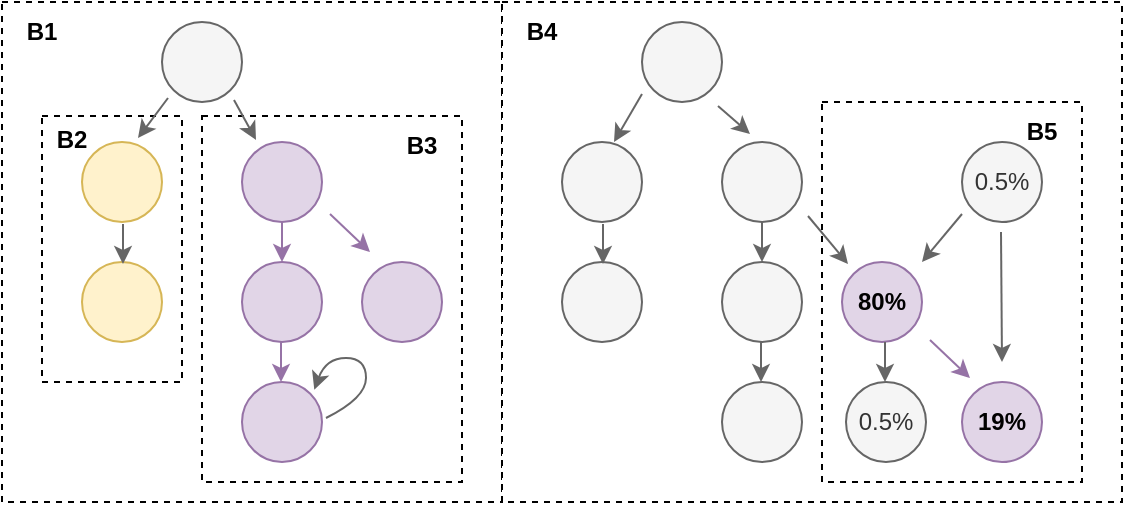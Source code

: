<mxfile version="21.6.6" type="device">
  <diagram name="Page-1" id="KhdKupMTehiZ0b3fJ94T">
    <mxGraphModel dx="763" dy="461" grid="1" gridSize="10" guides="1" tooltips="1" connect="1" arrows="1" fold="1" page="1" pageScale="1" pageWidth="850" pageHeight="1100" math="0" shadow="0">
      <root>
        <mxCell id="0" />
        <mxCell id="1" parent="0" />
        <mxCell id="kJiuvHtMfZ-OtqeLdr8D-12" value="" style="rounded=0;whiteSpace=wrap;html=1;dashed=1;" vertex="1" parent="1">
          <mxGeometry x="200" y="190" width="250" height="250" as="geometry" />
        </mxCell>
        <mxCell id="kJiuvHtMfZ-OtqeLdr8D-61" value="" style="rounded=0;whiteSpace=wrap;html=1;dashed=1;" vertex="1" parent="1">
          <mxGeometry x="220" y="247" width="70" height="133" as="geometry" />
        </mxCell>
        <mxCell id="kJiuvHtMfZ-OtqeLdr8D-31" value="" style="rounded=0;whiteSpace=wrap;html=1;dashed=1;" vertex="1" parent="1">
          <mxGeometry x="450" y="190" width="310" height="250" as="geometry" />
        </mxCell>
        <mxCell id="kJiuvHtMfZ-OtqeLdr8D-56" value="" style="rounded=0;whiteSpace=wrap;html=1;dashed=1;" vertex="1" parent="1">
          <mxGeometry x="610" y="240" width="130" height="190" as="geometry" />
        </mxCell>
        <mxCell id="kJiuvHtMfZ-OtqeLdr8D-57" value="&lt;b&gt;B5&lt;/b&gt;" style="text;html=1;strokeColor=none;fillColor=none;align=center;verticalAlign=middle;whiteSpace=wrap;rounded=0;" vertex="1" parent="1">
          <mxGeometry x="700" y="240" width="40" height="30" as="geometry" />
        </mxCell>
        <mxCell id="kJiuvHtMfZ-OtqeLdr8D-29" value="" style="rounded=0;whiteSpace=wrap;html=1;dashed=1;" vertex="1" parent="1">
          <mxGeometry x="300" y="247" width="130" height="183" as="geometry" />
        </mxCell>
        <mxCell id="kJiuvHtMfZ-OtqeLdr8D-1" value="" style="ellipse;whiteSpace=wrap;html=1;aspect=fixed;fillColor=#f5f5f5;fontColor=#333333;strokeColor=#666666;" vertex="1" parent="1">
          <mxGeometry x="280" y="200" width="40" height="40" as="geometry" />
        </mxCell>
        <mxCell id="kJiuvHtMfZ-OtqeLdr8D-2" value="" style="ellipse;whiteSpace=wrap;html=1;aspect=fixed;fillColor=#fff2cc;strokeColor=#d6b656;" vertex="1" parent="1">
          <mxGeometry x="240" y="260" width="40" height="40" as="geometry" />
        </mxCell>
        <mxCell id="kJiuvHtMfZ-OtqeLdr8D-3" value="" style="ellipse;whiteSpace=wrap;html=1;aspect=fixed;fillColor=#e1d5e7;strokeColor=#9673a6;" vertex="1" parent="1">
          <mxGeometry x="320" y="260" width="40" height="40" as="geometry" />
        </mxCell>
        <mxCell id="kJiuvHtMfZ-OtqeLdr8D-8" value="" style="ellipse;whiteSpace=wrap;html=1;aspect=fixed;fillColor=#e1d5e7;strokeColor=#9673a6;" vertex="1" parent="1">
          <mxGeometry x="320" y="320" width="40" height="40" as="geometry" />
        </mxCell>
        <mxCell id="kJiuvHtMfZ-OtqeLdr8D-10" value="" style="ellipse;whiteSpace=wrap;html=1;aspect=fixed;fillColor=#e1d5e7;strokeColor=#9673a6;" vertex="1" parent="1">
          <mxGeometry x="380" y="320" width="40" height="40" as="geometry" />
        </mxCell>
        <mxCell id="kJiuvHtMfZ-OtqeLdr8D-11" value="" style="ellipse;whiteSpace=wrap;html=1;aspect=fixed;fillColor=#fff2cc;strokeColor=#d6b656;" vertex="1" parent="1">
          <mxGeometry x="240" y="320" width="40" height="40" as="geometry" />
        </mxCell>
        <mxCell id="kJiuvHtMfZ-OtqeLdr8D-18" value="" style="endArrow=classic;html=1;rounded=0;exitX=1.05;exitY=0.9;exitDx=0;exitDy=0;exitPerimeter=0;fillColor=#e1d5e7;strokeColor=#9673a6;" edge="1" parent="1">
          <mxGeometry width="50" height="50" relative="1" as="geometry">
            <mxPoint x="364" y="296" as="sourcePoint" />
            <mxPoint x="384" y="315" as="targetPoint" />
          </mxGeometry>
        </mxCell>
        <mxCell id="kJiuvHtMfZ-OtqeLdr8D-20" value="" style="ellipse;whiteSpace=wrap;html=1;aspect=fixed;fillColor=#e1d5e7;strokeColor=#9673a6;" vertex="1" parent="1">
          <mxGeometry x="320" y="380" width="40" height="40" as="geometry" />
        </mxCell>
        <mxCell id="kJiuvHtMfZ-OtqeLdr8D-24" value="" style="endArrow=classic;html=1;rounded=0;exitX=1.05;exitY=0.9;exitDx=0;exitDy=0;exitPerimeter=0;fillColor=#f5f5f5;strokeColor=#666666;" edge="1" parent="1">
          <mxGeometry width="50" height="50" relative="1" as="geometry">
            <mxPoint x="316" y="239" as="sourcePoint" />
            <mxPoint x="327" y="259" as="targetPoint" />
          </mxGeometry>
        </mxCell>
        <mxCell id="kJiuvHtMfZ-OtqeLdr8D-25" value="" style="endArrow=classic;html=1;rounded=0;exitX=1.05;exitY=0.9;exitDx=0;exitDy=0;exitPerimeter=0;fillColor=#f5f5f5;strokeColor=#666666;" edge="1" parent="1">
          <mxGeometry width="50" height="50" relative="1" as="geometry">
            <mxPoint x="260.5" y="301" as="sourcePoint" />
            <mxPoint x="260.5" y="321" as="targetPoint" />
          </mxGeometry>
        </mxCell>
        <mxCell id="kJiuvHtMfZ-OtqeLdr8D-26" value="" style="endArrow=classic;html=1;rounded=0;exitX=1.05;exitY=0.9;exitDx=0;exitDy=0;exitPerimeter=0;fillColor=#e1d5e7;strokeColor=#9673a6;" edge="1" parent="1">
          <mxGeometry width="50" height="50" relative="1" as="geometry">
            <mxPoint x="340" y="300" as="sourcePoint" />
            <mxPoint x="340" y="320" as="targetPoint" />
          </mxGeometry>
        </mxCell>
        <mxCell id="kJiuvHtMfZ-OtqeLdr8D-27" value="" style="endArrow=classic;html=1;rounded=0;exitX=1.05;exitY=0.9;exitDx=0;exitDy=0;exitPerimeter=0;fillColor=#e1d5e7;strokeColor=#9673a6;" edge="1" parent="1">
          <mxGeometry width="50" height="50" relative="1" as="geometry">
            <mxPoint x="339.5" y="360" as="sourcePoint" />
            <mxPoint x="339.5" y="380" as="targetPoint" />
          </mxGeometry>
        </mxCell>
        <mxCell id="kJiuvHtMfZ-OtqeLdr8D-28" value="" style="endArrow=classic;html=1;rounded=0;fillColor=#f5f5f5;strokeColor=#666666;" edge="1" parent="1">
          <mxGeometry width="50" height="50" relative="1" as="geometry">
            <mxPoint x="283" y="238" as="sourcePoint" />
            <mxPoint x="268" y="258" as="targetPoint" />
          </mxGeometry>
        </mxCell>
        <mxCell id="kJiuvHtMfZ-OtqeLdr8D-30" value="&lt;b&gt;B3&lt;/b&gt;" style="text;html=1;strokeColor=none;fillColor=none;align=center;verticalAlign=middle;whiteSpace=wrap;rounded=0;" vertex="1" parent="1">
          <mxGeometry x="390" y="247" width="40" height="30" as="geometry" />
        </mxCell>
        <mxCell id="kJiuvHtMfZ-OtqeLdr8D-33" value="" style="ellipse;whiteSpace=wrap;html=1;aspect=fixed;fillColor=#f5f5f5;fontColor=#333333;strokeColor=#666666;" vertex="1" parent="1">
          <mxGeometry x="520" y="200" width="40" height="40" as="geometry" />
        </mxCell>
        <mxCell id="kJiuvHtMfZ-OtqeLdr8D-34" value="" style="ellipse;whiteSpace=wrap;html=1;aspect=fixed;fillColor=#f5f5f5;fontColor=#333333;strokeColor=#666666;" vertex="1" parent="1">
          <mxGeometry x="480" y="260" width="40" height="40" as="geometry" />
        </mxCell>
        <mxCell id="kJiuvHtMfZ-OtqeLdr8D-35" value="" style="ellipse;whiteSpace=wrap;html=1;aspect=fixed;fillColor=#f5f5f5;strokeColor=#666666;fontColor=#333333;" vertex="1" parent="1">
          <mxGeometry x="560" y="260" width="40" height="40" as="geometry" />
        </mxCell>
        <mxCell id="kJiuvHtMfZ-OtqeLdr8D-36" value="" style="ellipse;whiteSpace=wrap;html=1;aspect=fixed;fillColor=#f5f5f5;strokeColor=#666666;fontColor=#333333;" vertex="1" parent="1">
          <mxGeometry x="560" y="320" width="40" height="40" as="geometry" />
        </mxCell>
        <mxCell id="kJiuvHtMfZ-OtqeLdr8D-37" value="&lt;b&gt;80%&lt;/b&gt;" style="ellipse;whiteSpace=wrap;html=1;aspect=fixed;fillColor=#e1d5e7;strokeColor=#9673a6;" vertex="1" parent="1">
          <mxGeometry x="620" y="320" width="40" height="40" as="geometry" />
        </mxCell>
        <mxCell id="kJiuvHtMfZ-OtqeLdr8D-38" value="" style="ellipse;whiteSpace=wrap;html=1;aspect=fixed;fillColor=#f5f5f5;fontColor=#333333;strokeColor=#666666;" vertex="1" parent="1">
          <mxGeometry x="480" y="320" width="40" height="40" as="geometry" />
        </mxCell>
        <mxCell id="kJiuvHtMfZ-OtqeLdr8D-39" value="" style="endArrow=classic;html=1;rounded=0;fillColor=#f5f5f5;strokeColor=#666666;" edge="1" parent="1">
          <mxGeometry width="50" height="50" relative="1" as="geometry">
            <mxPoint x="603" y="297" as="sourcePoint" />
            <mxPoint x="623" y="321" as="targetPoint" />
          </mxGeometry>
        </mxCell>
        <mxCell id="kJiuvHtMfZ-OtqeLdr8D-40" value="" style="ellipse;whiteSpace=wrap;html=1;aspect=fixed;fillColor=#f5f5f5;strokeColor=#666666;fontColor=#333333;" vertex="1" parent="1">
          <mxGeometry x="560" y="380" width="40" height="40" as="geometry" />
        </mxCell>
        <mxCell id="kJiuvHtMfZ-OtqeLdr8D-41" value="" style="endArrow=classic;html=1;rounded=0;exitX=1.05;exitY=0.9;exitDx=0;exitDy=0;exitPerimeter=0;fillColor=#f5f5f5;strokeColor=#666666;" edge="1" parent="1">
          <mxGeometry width="50" height="50" relative="1" as="geometry">
            <mxPoint x="558" y="242" as="sourcePoint" />
            <mxPoint x="574" y="256" as="targetPoint" />
          </mxGeometry>
        </mxCell>
        <mxCell id="kJiuvHtMfZ-OtqeLdr8D-42" value="" style="endArrow=classic;html=1;rounded=0;exitX=1.05;exitY=0.9;exitDx=0;exitDy=0;exitPerimeter=0;fillColor=#f5f5f5;strokeColor=#666666;" edge="1" parent="1">
          <mxGeometry width="50" height="50" relative="1" as="geometry">
            <mxPoint x="500.5" y="301" as="sourcePoint" />
            <mxPoint x="500.5" y="321" as="targetPoint" />
          </mxGeometry>
        </mxCell>
        <mxCell id="kJiuvHtMfZ-OtqeLdr8D-43" value="" style="endArrow=classic;html=1;rounded=0;exitX=1.05;exitY=0.9;exitDx=0;exitDy=0;exitPerimeter=0;fillColor=#f5f5f5;strokeColor=#666666;" edge="1" parent="1">
          <mxGeometry width="50" height="50" relative="1" as="geometry">
            <mxPoint x="580" y="300" as="sourcePoint" />
            <mxPoint x="580" y="320" as="targetPoint" />
          </mxGeometry>
        </mxCell>
        <mxCell id="kJiuvHtMfZ-OtqeLdr8D-44" value="" style="endArrow=classic;html=1;rounded=0;exitX=1.05;exitY=0.9;exitDx=0;exitDy=0;exitPerimeter=0;fillColor=#f5f5f5;strokeColor=#666666;" edge="1" parent="1">
          <mxGeometry width="50" height="50" relative="1" as="geometry">
            <mxPoint x="579.5" y="360" as="sourcePoint" />
            <mxPoint x="579.5" y="380" as="targetPoint" />
          </mxGeometry>
        </mxCell>
        <mxCell id="kJiuvHtMfZ-OtqeLdr8D-45" value="" style="endArrow=classic;html=1;rounded=0;exitX=1.05;exitY=0.9;exitDx=0;exitDy=0;exitPerimeter=0;fillColor=#f5f5f5;strokeColor=#666666;" edge="1" parent="1">
          <mxGeometry width="50" height="50" relative="1" as="geometry">
            <mxPoint x="520" y="236" as="sourcePoint" />
            <mxPoint x="506" y="260" as="targetPoint" />
          </mxGeometry>
        </mxCell>
        <mxCell id="kJiuvHtMfZ-OtqeLdr8D-46" value="&lt;b&gt;B1&lt;/b&gt;" style="text;html=1;strokeColor=none;fillColor=none;align=center;verticalAlign=middle;whiteSpace=wrap;rounded=0;" vertex="1" parent="1">
          <mxGeometry x="200" y="190" width="40" height="30" as="geometry" />
        </mxCell>
        <mxCell id="kJiuvHtMfZ-OtqeLdr8D-48" value="0.5%" style="ellipse;whiteSpace=wrap;html=1;aspect=fixed;fillColor=#f5f5f5;strokeColor=#666666;fontColor=#333333;" vertex="1" parent="1">
          <mxGeometry x="622" y="380" width="40" height="40" as="geometry" />
        </mxCell>
        <mxCell id="kJiuvHtMfZ-OtqeLdr8D-49" value="" style="endArrow=classic;html=1;rounded=0;exitX=1.05;exitY=0.9;exitDx=0;exitDy=0;exitPerimeter=0;fillColor=#f5f5f5;strokeColor=#666666;" edge="1" parent="1">
          <mxGeometry width="50" height="50" relative="1" as="geometry">
            <mxPoint x="641.5" y="360" as="sourcePoint" />
            <mxPoint x="641.5" y="380" as="targetPoint" />
          </mxGeometry>
        </mxCell>
        <mxCell id="kJiuvHtMfZ-OtqeLdr8D-50" value="&lt;b&gt;19%&lt;/b&gt;" style="ellipse;whiteSpace=wrap;html=1;aspect=fixed;fillColor=#e1d5e7;strokeColor=#9673a6;" vertex="1" parent="1">
          <mxGeometry x="680" y="380" width="40" height="40" as="geometry" />
        </mxCell>
        <mxCell id="kJiuvHtMfZ-OtqeLdr8D-51" value="" style="endArrow=classic;html=1;rounded=0;exitX=1.05;exitY=0.9;exitDx=0;exitDy=0;exitPerimeter=0;fillColor=#e1d5e7;strokeColor=#9673a6;" edge="1" parent="1">
          <mxGeometry width="50" height="50" relative="1" as="geometry">
            <mxPoint x="664" y="359" as="sourcePoint" />
            <mxPoint x="684" y="378" as="targetPoint" />
          </mxGeometry>
        </mxCell>
        <mxCell id="kJiuvHtMfZ-OtqeLdr8D-52" value="0.5%" style="ellipse;whiteSpace=wrap;html=1;aspect=fixed;fillColor=#f5f5f5;strokeColor=#666666;fontColor=#333333;" vertex="1" parent="1">
          <mxGeometry x="680" y="260" width="40" height="40" as="geometry" />
        </mxCell>
        <mxCell id="kJiuvHtMfZ-OtqeLdr8D-53" value="" style="endArrow=classic;html=1;rounded=0;exitX=1.05;exitY=0.9;exitDx=0;exitDy=0;exitPerimeter=0;fillColor=#f5f5f5;strokeColor=#666666;" edge="1" parent="1">
          <mxGeometry width="50" height="50" relative="1" as="geometry">
            <mxPoint x="680" y="296" as="sourcePoint" />
            <mxPoint x="660" y="320" as="targetPoint" />
          </mxGeometry>
        </mxCell>
        <mxCell id="kJiuvHtMfZ-OtqeLdr8D-54" value="" style="endArrow=classic;html=1;rounded=0;exitX=1.05;exitY=0.9;exitDx=0;exitDy=0;exitPerimeter=0;fillColor=#f5f5f5;strokeColor=#666666;" edge="1" parent="1">
          <mxGeometry width="50" height="50" relative="1" as="geometry">
            <mxPoint x="699.5" y="305" as="sourcePoint" />
            <mxPoint x="700" y="370" as="targetPoint" />
          </mxGeometry>
        </mxCell>
        <mxCell id="kJiuvHtMfZ-OtqeLdr8D-58" value="&lt;b&gt;B4&lt;/b&gt;" style="text;html=1;strokeColor=none;fillColor=none;align=center;verticalAlign=middle;whiteSpace=wrap;rounded=0;" vertex="1" parent="1">
          <mxGeometry x="450" y="190" width="40" height="30" as="geometry" />
        </mxCell>
        <mxCell id="kJiuvHtMfZ-OtqeLdr8D-59" value="" style="curved=1;endArrow=classic;html=1;rounded=0;entryX=1;entryY=0;entryDx=0;entryDy=0;fillColor=#f5f5f5;strokeColor=#666666;" edge="1" parent="1">
          <mxGeometry width="50" height="50" relative="1" as="geometry">
            <mxPoint x="362" y="398" as="sourcePoint" />
            <mxPoint x="356.142" y="383.858" as="targetPoint" />
            <Array as="points">
              <mxPoint x="382" y="388" />
              <mxPoint x="382" y="368" />
              <mxPoint x="362" y="368" />
            </Array>
          </mxGeometry>
        </mxCell>
        <mxCell id="kJiuvHtMfZ-OtqeLdr8D-62" value="&lt;b&gt;B2&lt;/b&gt;" style="text;html=1;strokeColor=none;fillColor=none;align=center;verticalAlign=middle;whiteSpace=wrap;rounded=0;" vertex="1" parent="1">
          <mxGeometry x="220" y="247" width="30" height="23" as="geometry" />
        </mxCell>
      </root>
    </mxGraphModel>
  </diagram>
</mxfile>
